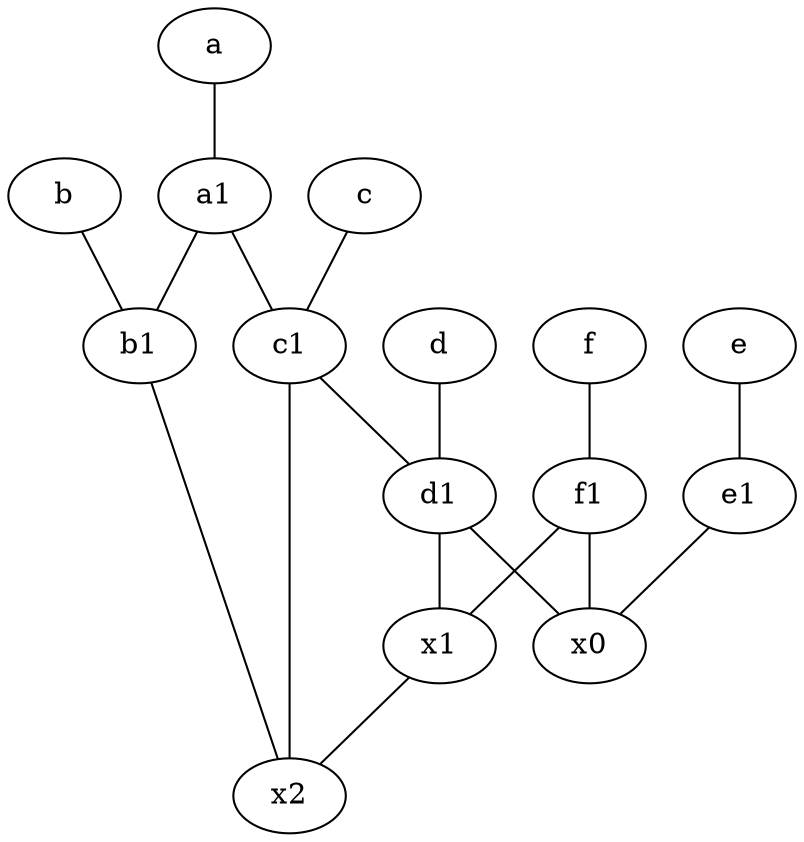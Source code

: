 graph {
	node [labelfontsize=50]
	x2 [labelfontsize=50]
	d [labelfontsize=50 pos="2,5!"]
	d1 [labelfontsize=50 pos="3,5!"]
	e [labelfontsize=50 pos="7,9!"]
	f1 [labelfontsize=50 pos="3,8!"]
	x0 [labelfontsize=50]
	c1 [labelfontsize=50 pos="4.5,3!"]
	a [labelfontsize=50 pos="8,2!"]
	b [labelfontsize=50 pos="10,4!"]
	b1 [labelfontsize=50 pos="9,4!"]
	c [labelfontsize=50 pos="4.5,2!"]
	x1 [labelfontsize=50]
	a1 [labelfontsize=50 pos="8,3!"]
	e1 [labelfontsize=50 pos="7,7!"]
	f [labelfontsize=50 pos="3,9!"]
	a1 -- b1
	f1 -- x1
	d1 -- x1
	d -- d1
	d1 -- x0
	b1 -- x2
	a -- a1
	f1 -- x0
	f -- f1
	c1 -- x2
	x1 -- x2
	c1 -- d1
	e -- e1
	a1 -- c1
	e1 -- x0
	b -- b1
	c -- c1
}
